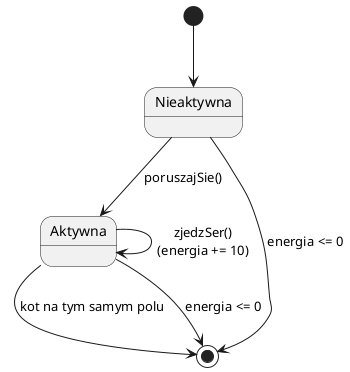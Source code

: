 @startuml

[*] --> Nieaktywna
Nieaktywna --> Aktywna : poruszajSie()
Nieaktywna --> [*] : energia <= 0
Aktywna --> [*] : kot na tym samym polu
Aktywna --> [*] : energia <= 0
Aktywna --> Aktywna : zjedzSer()\n(energia += 10)

@enduml